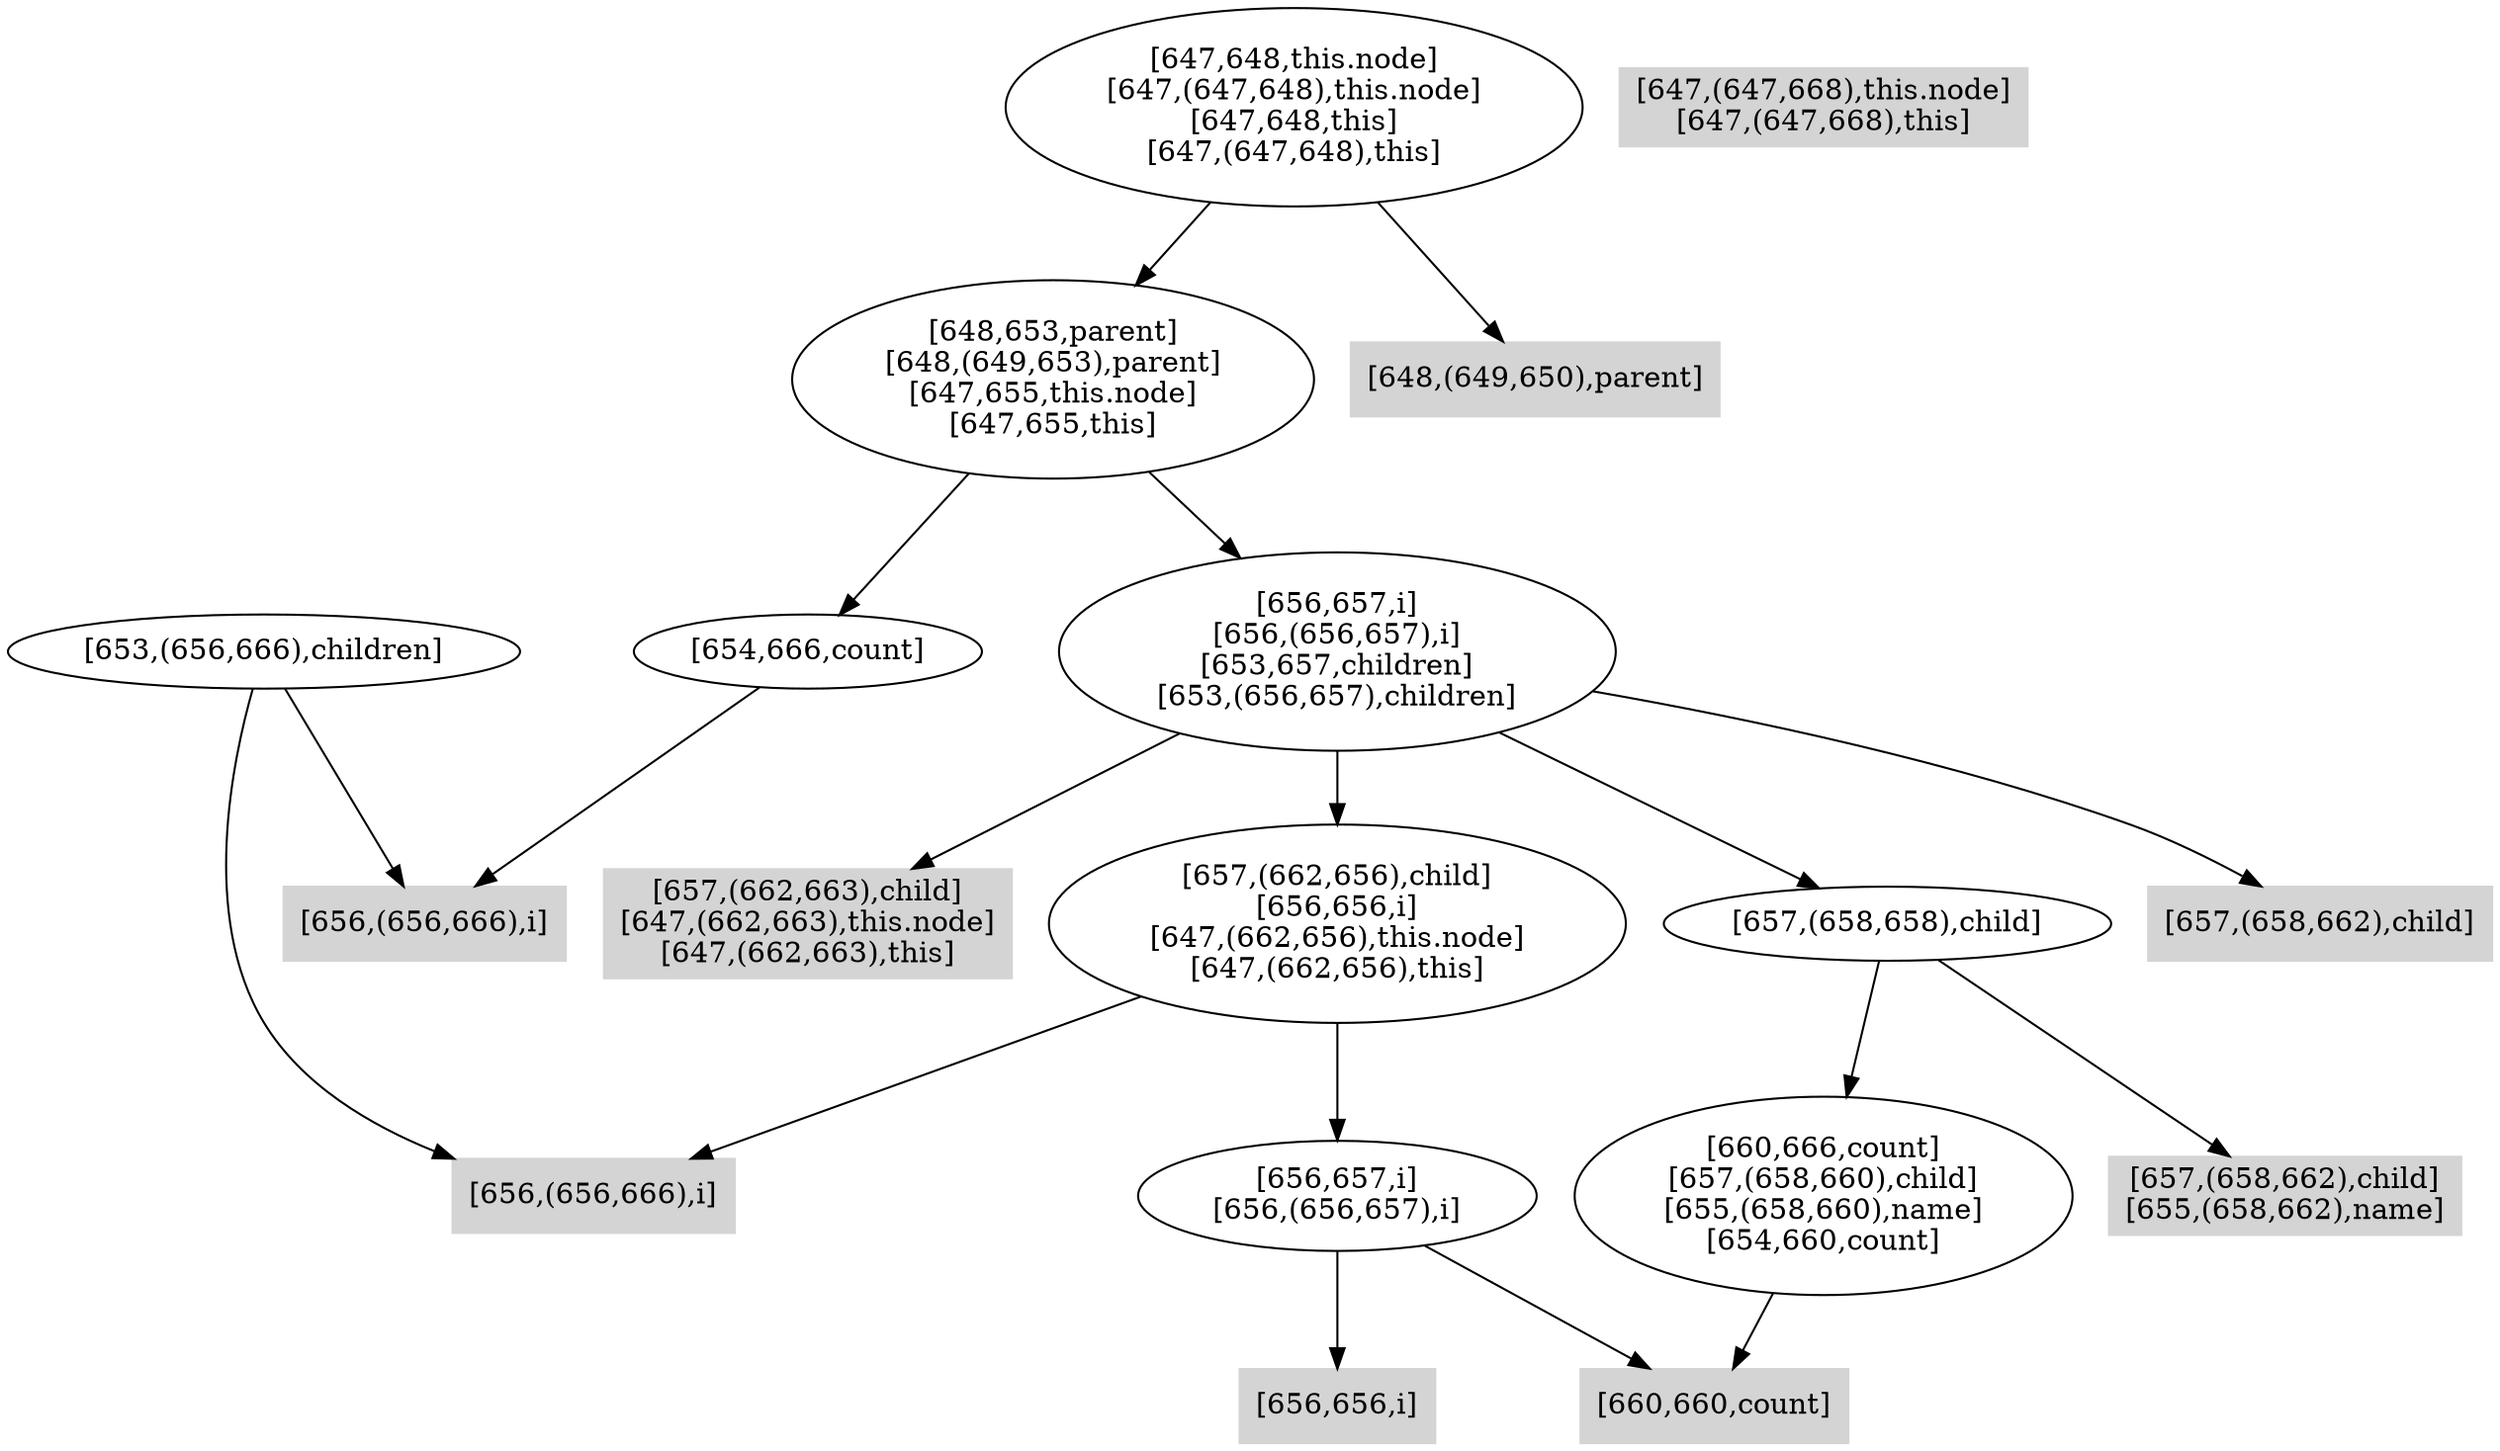 digraph { 
272 [shape=box,style=filled,color=".0 .0 .83",label="[657,(662,663),child]\n[647,(662,663),this.node]\n[647,(662,663),this]"];
273 [shape=box,style=filled,color=".0 .0 .83",label="[660,660,count]"];
274 [shape=box,style=filled,color=".0 .0 .83",label="[656,656,i]"];
275 [label="[656,657,i]\n[656,(656,657),i]"];
276 [shape=box,style=filled,color=".0 .0 .83",label="[656,(656,666),i]"];
277 [label="[657,(662,656),child]\n[656,656,i]\n[647,(662,656),this.node]\n[647,(662,656),this]"];
278 [label="[660,666,count]\n[657,(658,660),child]\n[655,(658,660),name]\n[654,660,count]"];
279 [shape=box,style=filled,color=".0 .0 .83",label="[657,(658,662),child]\n[655,(658,662),name]"];
280 [label="[657,(658,658),child]"];
281 [shape=box,style=filled,color=".0 .0 .83",label="[657,(658,662),child]"];
282 [label="[656,657,i]\n[656,(656,657),i]\n[653,657,children]\n[653,(656,657),children]"];
283 [shape=box,style=filled,color=".0 .0 .83",label="[656,(656,666),i]"];
284 [label="[653,(656,666),children]"];
285 [label="[654,666,count]"];
286 [label="[648,653,parent]\n[648,(649,653),parent]\n[647,655,this.node]\n[647,655,this]"];
287 [shape=box,style=filled,color=".0 .0 .83",label="[648,(649,650),parent]"];
288 [label="[647,648,this.node]\n[647,(647,648),this.node]\n[647,648,this]\n[647,(647,648),this]"];
289 [shape=box,style=filled,color=".0 .0 .83",label="[647,(647,668),this.node]\n[647,(647,668),this]"];
275 -> 273;
275 -> 274;
277 -> 275;
277 -> 276;
278 -> 273;
280 -> 278;
280 -> 279;
282 -> 272;
282 -> 277;
282 -> 280;
282 -> 281;
284 -> 276;
284 -> 283;
285 -> 283;
286 -> 282;
286 -> 285;
288 -> 286;
288 -> 287;
}